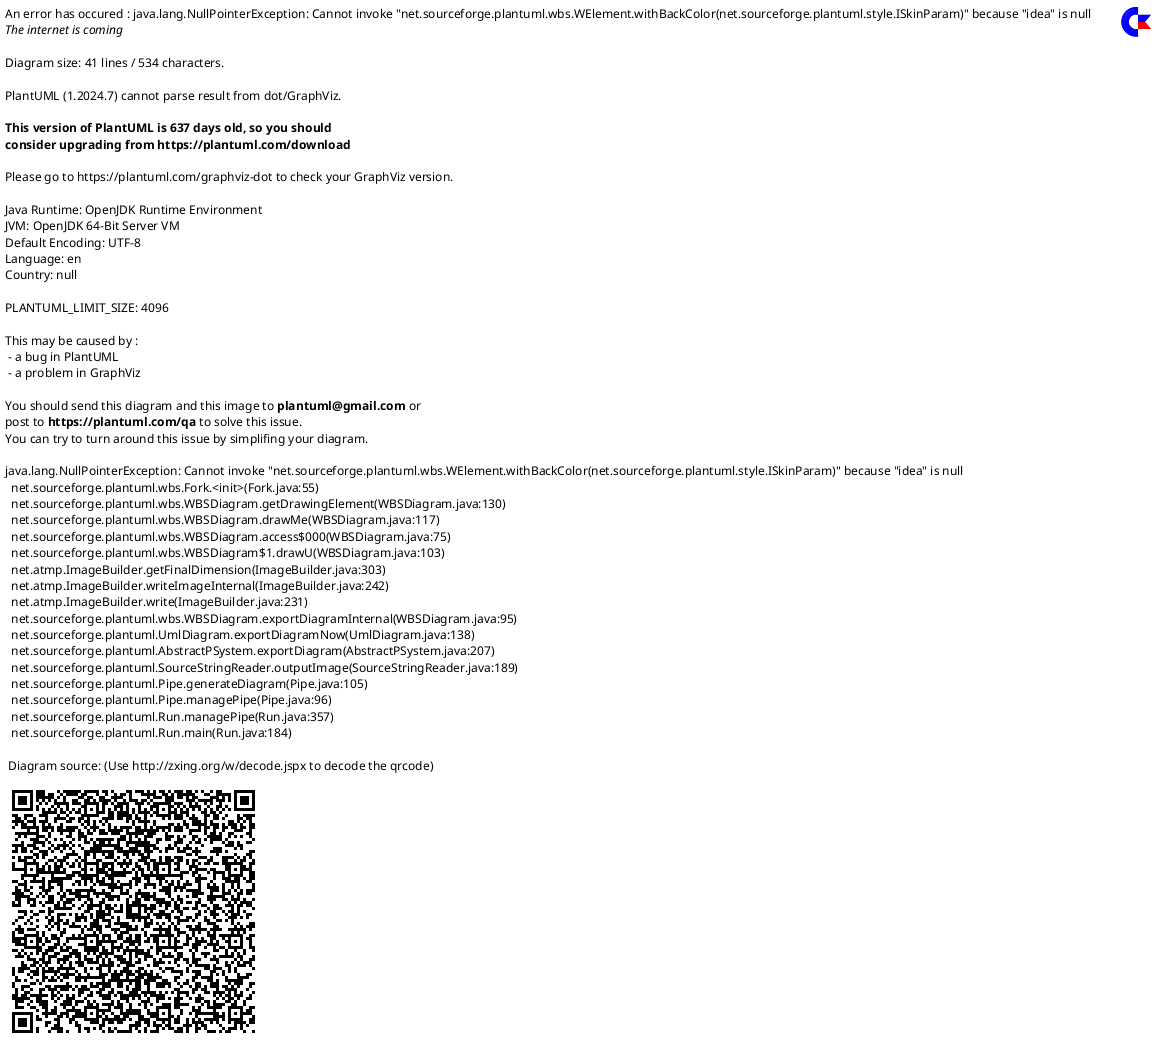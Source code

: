 @startwbs
<style>
wbsDiagram {
  .company {
      BackgroundColor Plum
  }

  .product {
      BackgroundColor SkyBlue
  }

  .location {
      BackgroundColor PaleGreen
  }

  .function {
      BackgroundColor Ivory
  }

  .role {
      BackgroundColor PaleVioletRed
  }

  .platform_team {
      BackgroundColor SandyBrown
  }

  .stream_aligned_team {
      BackgroundColor Khaki
  }

  .enabling_team {
      BackgroundColor Tomato
  }

  .complicated_subsystem_team {
      BackgroundColor MediumTurquoise
  }
}
</style>
@endwbs

